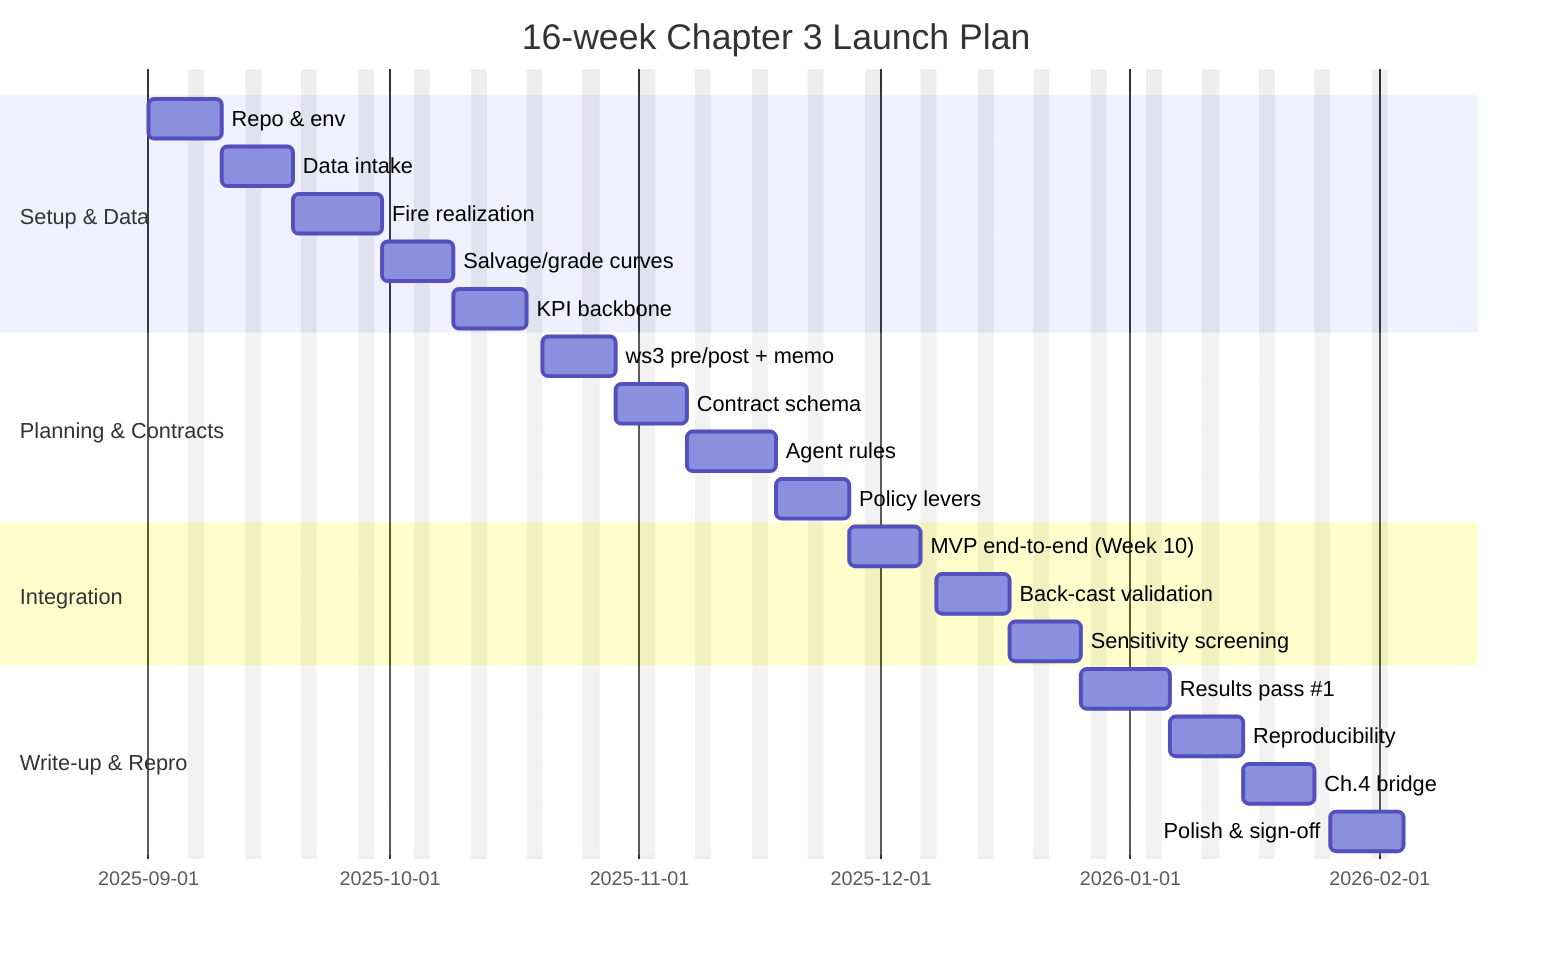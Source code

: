 gantt
  title 16-week Chapter 3 Launch Plan
  dateFormat  YYYY-MM-DD
  excludes    weekends
  section Setup & Data
  Repo & env              :a1, 2025-09-01, 7d
  Data intake             :a2, after a1, 7d
  Fire realization        :a3, after a2, 7d
  Salvage/grade curves    :a4, after a3, 7d
  KPI backbone            :a5, after a4, 7d
  section Planning & Contracts
  ws3 pre/post + memo     :b1, after a5, 7d
  Contract schema         :b2, after b1, 7d
  Agent rules             :b3, after b2, 7d
  Policy levers           :b4, after b3, 7d
  section Integration
  MVP end-to-end (Week 10):c1, after b4, 7d
  Back-cast validation    :c2, after c1, 7d
  Sensitivity screening   :c3, after c2, 7d
  section Write-up & Repro
  Results pass #1         :d1, after c3, 7d
  Reproducibility         :d2, after d1, 7d
  Ch.4 bridge             :d3, after d2, 7d
  Polish & sign-off       :d4, after d3, 7d